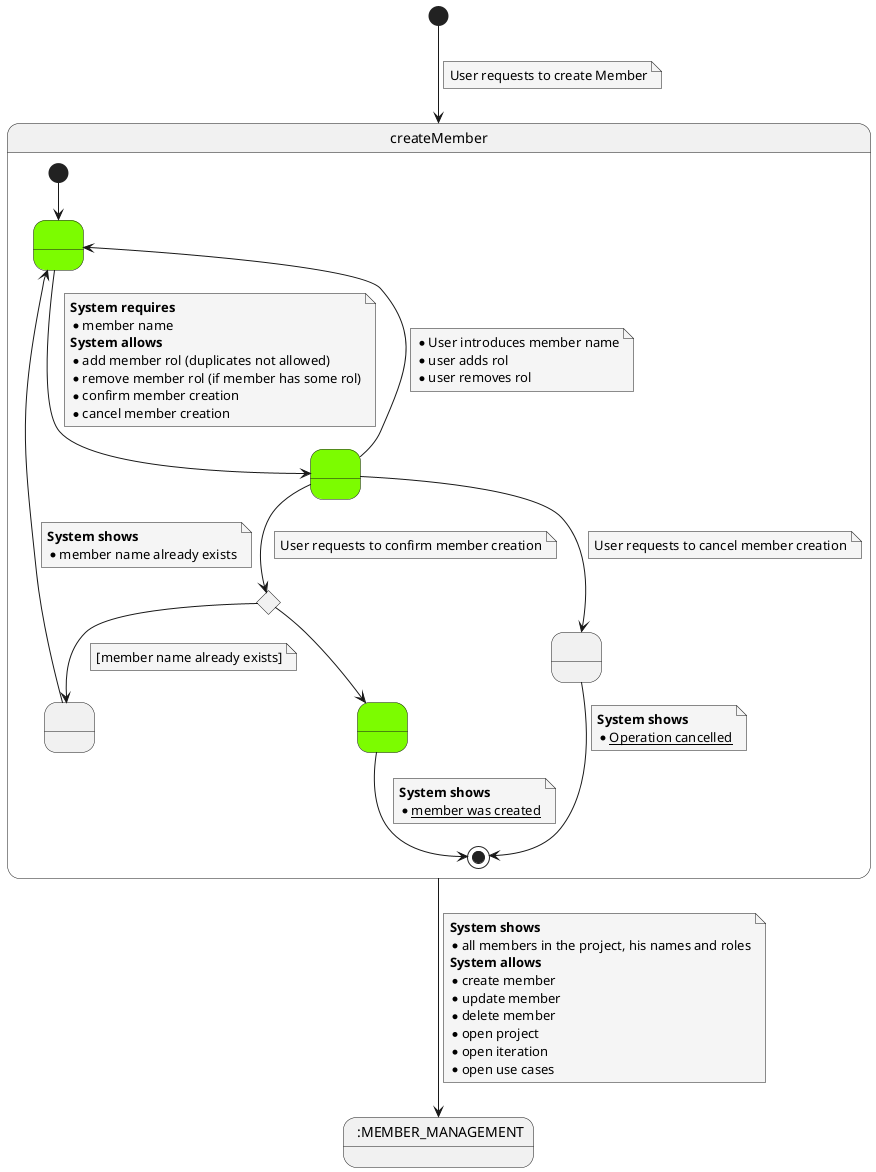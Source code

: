 @startuml

skinparam {
    NoteBackgroundColor #whiteSmoke
}

state 6 as " :MEMBER_MANAGEMENT"

[*] --> createMember
note on link
    User requests to create Member
end note

state createMember {
state 1 as " " #LawnGreen
state 3 as " " #LawnGreen
state 4 <<choice>>
state 5 as " "
state 8 as " "
state 7 as " " #LawnGreen

[*] --> 1

1 --> 3
note on link
    <b>System requires</b>
    * member name
    <b>System allows</b>
    * add member rol (duplicates not allowed)
    * remove member rol (if member has some rol)
    * confirm member creation
    * cancel member creation
end note

3 --> 1
note on link
    * User introduces member name
    * user adds rol
    * user removes rol
end note

3 --> 8
note on link
User requests to cancel member creation
end note

3 --> 4
note on link
    User requests to confirm member creation
end note

4 --> 5
note on link
[member name already exists]
end note

5 -left-> 1
note on link
<b>System shows</b>
* member name already exists
end note

4 --> 7

7 --> [*]
note on link
    <b>System shows</b>
    * __member was created__
end note

8 --> [*]
note on link
    <b>System shows</b>
    * __Operation cancelled__
end note
}

createMember --> 6
note on link
    <b>System shows</b>
    * all members in the project, his names and roles
    <b>System allows</b>
    * create member
    * update member
    * delete member
    * open project
    * open iteration
    * open use cases
end note

@enduml
